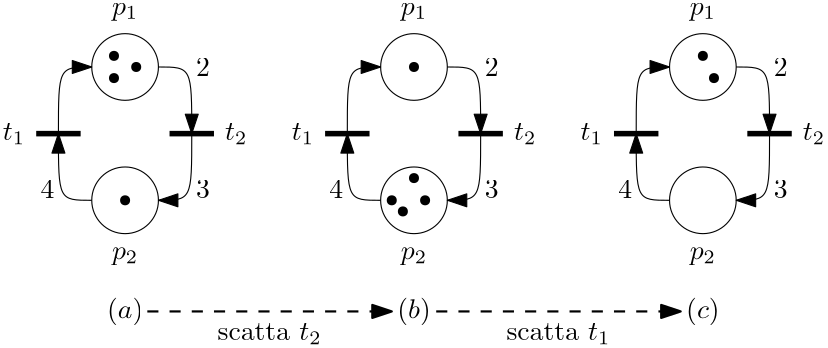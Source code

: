 <?xml version="1.0"?>
<!DOCTYPE ipe SYSTEM "ipe.dtd">
<ipe version="70218" creator="Ipe 7.2.28">
<info created="D:20241210184916" modified="D:20241210185052"/>
<ipestyle name="basic">
<symbol name="arrow/arc(spx)">
<path stroke="sym-stroke" fill="sym-stroke" pen="sym-pen">
0 0 m
-1 0.333 l
-1 -0.333 l
h
</path>
</symbol>
<symbol name="arrow/farc(spx)">
<path stroke="sym-stroke" fill="white" pen="sym-pen">
0 0 m
-1 0.333 l
-1 -0.333 l
h
</path>
</symbol>
<symbol name="arrow/ptarc(spx)">
<path stroke="sym-stroke" fill="sym-stroke" pen="sym-pen">
0 0 m
-1 0.333 l
-0.8 0 l
-1 -0.333 l
h
</path>
</symbol>
<symbol name="arrow/fptarc(spx)">
<path stroke="sym-stroke" fill="white" pen="sym-pen">
0 0 m
-1 0.333 l
-0.8 0 l
-1 -0.333 l
h
</path>
</symbol>
<symbol name="mark/circle(sx)" transformations="translations">
<path fill="sym-stroke">
0.6 0 0 0.6 0 0 e
0.4 0 0 0.4 0 0 e
</path>
</symbol>
<symbol name="mark/disk(sx)" transformations="translations">
<path fill="sym-stroke">
0.6 0 0 0.6 0 0 e
</path>
</symbol>
<symbol name="mark/fdisk(sfx)" transformations="translations">
<group>
<path fill="sym-fill">
0.5 0 0 0.5 0 0 e
</path>
<path fill="sym-stroke" fillrule="eofill">
0.6 0 0 0.6 0 0 e
0.4 0 0 0.4 0 0 e
</path>
</group>
</symbol>
<symbol name="mark/box(sx)" transformations="translations">
<path fill="sym-stroke" fillrule="eofill">
-0.6 -0.6 m
0.6 -0.6 l
0.6 0.6 l
-0.6 0.6 l
h
-0.4 -0.4 m
0.4 -0.4 l
0.4 0.4 l
-0.4 0.4 l
h
</path>
</symbol>
<symbol name="mark/square(sx)" transformations="translations">
<path fill="sym-stroke">
-0.6 -0.6 m
0.6 -0.6 l
0.6 0.6 l
-0.6 0.6 l
h
</path>
</symbol>
<symbol name="mark/fsquare(sfx)" transformations="translations">
<group>
<path fill="sym-fill">
-0.5 -0.5 m
0.5 -0.5 l
0.5 0.5 l
-0.5 0.5 l
h
</path>
<path fill="sym-stroke" fillrule="eofill">
-0.6 -0.6 m
0.6 -0.6 l
0.6 0.6 l
-0.6 0.6 l
h
-0.4 -0.4 m
0.4 -0.4 l
0.4 0.4 l
-0.4 0.4 l
h
</path>
</group>
</symbol>
<symbol name="mark/cross(sx)" transformations="translations">
<group>
<path fill="sym-stroke">
-0.43 -0.57 m
0.57 0.43 l
0.43 0.57 l
-0.57 -0.43 l
h
</path>
<path fill="sym-stroke">
-0.43 0.57 m
0.57 -0.43 l
0.43 -0.57 l
-0.57 0.43 l
h
</path>
</group>
</symbol>
<symbol name="arrow/fnormal(spx)">
<path stroke="sym-stroke" fill="white" pen="sym-pen">
0 0 m
-1 0.333 l
-1 -0.333 l
h
</path>
</symbol>
<symbol name="arrow/pointed(spx)">
<path stroke="sym-stroke" fill="sym-stroke" pen="sym-pen">
0 0 m
-1 0.333 l
-0.8 0 l
-1 -0.333 l
h
</path>
</symbol>
<symbol name="arrow/fpointed(spx)">
<path stroke="sym-stroke" fill="white" pen="sym-pen">
0 0 m
-1 0.333 l
-0.8 0 l
-1 -0.333 l
h
</path>
</symbol>
<symbol name="arrow/linear(spx)">
<path stroke="sym-stroke" pen="sym-pen">
-1 0.333 m
0 0 l
-1 -0.333 l
</path>
</symbol>
<symbol name="arrow/fdouble(spx)">
<path stroke="sym-stroke" fill="white" pen="sym-pen">
0 0 m
-1 0.333 l
-1 -0.333 l
h
-1 0 m
-2 0.333 l
-2 -0.333 l
h
</path>
</symbol>
<symbol name="arrow/double(spx)">
<path stroke="sym-stroke" fill="sym-stroke" pen="sym-pen">
0 0 m
-1 0.333 l
-1 -0.333 l
h
-1 0 m
-2 0.333 l
-2 -0.333 l
h
</path>
</symbol>
<symbol name="arrow/mid-normal(spx)">
<path stroke="sym-stroke" fill="sym-stroke" pen="sym-pen">
0.5 0 m
-0.5 0.333 l
-0.5 -0.333 l
h
</path>
</symbol>
<symbol name="arrow/mid-fnormal(spx)">
<path stroke="sym-stroke" fill="white" pen="sym-pen">
0.5 0 m
-0.5 0.333 l
-0.5 -0.333 l
h
</path>
</symbol>
<symbol name="arrow/mid-pointed(spx)">
<path stroke="sym-stroke" fill="sym-stroke" pen="sym-pen">
0.5 0 m
-0.5 0.333 l
-0.3 0 l
-0.5 -0.333 l
h
</path>
</symbol>
<symbol name="arrow/mid-fpointed(spx)">
<path stroke="sym-stroke" fill="white" pen="sym-pen">
0.5 0 m
-0.5 0.333 l
-0.3 0 l
-0.5 -0.333 l
h
</path>
</symbol>
<symbol name="arrow/mid-double(spx)">
<path stroke="sym-stroke" fill="sym-stroke" pen="sym-pen">
1 0 m
0 0.333 l
0 -0.333 l
h
0 0 m
-1 0.333 l
-1 -0.333 l
h
</path>
</symbol>
<symbol name="arrow/mid-fdouble(spx)">
<path stroke="sym-stroke" fill="white" pen="sym-pen">
1 0 m
0 0.333 l
0 -0.333 l
h
0 0 m
-1 0.333 l
-1 -0.333 l
h
</path>
</symbol>
<anglesize name="22.5 deg" value="22.5"/>
<anglesize name="30 deg" value="30"/>
<anglesize name="45 deg" value="45"/>
<anglesize name="60 deg" value="60"/>
<anglesize name="90 deg" value="90"/>
<arrowsize name="large" value="10"/>
<arrowsize name="small" value="5"/>
<arrowsize name="tiny" value="3"/>
<color name="blue" value="0 0 1"/>
<color name="brown" value="0.647 0.165 0.165"/>
<color name="darkblue" value="0 0 0.545"/>
<color name="darkcyan" value="0 0.545 0.545"/>
<color name="darkgray" value="0.663"/>
<color name="darkgreen" value="0 0.392 0"/>
<color name="darkmagenta" value="0.545 0 0.545"/>
<color name="darkorange" value="1 0.549 0"/>
<color name="darkred" value="0.545 0 0"/>
<color name="gold" value="1 0.843 0"/>
<color name="gray" value="0.745"/>
<color name="green" value="0 1 0"/>
<color name="lightblue" value="0.678 0.847 0.902"/>
<color name="lightcyan" value="0.878 1 1"/>
<color name="lightgray" value="0.827"/>
<color name="lightgreen" value="0.565 0.933 0.565"/>
<color name="lightyellow" value="1 1 0.878"/>
<color name="navy" value="0 0 0.502"/>
<color name="orange" value="1 0.647 0"/>
<color name="pink" value="1 0.753 0.796"/>
<color name="purple" value="0.627 0.125 0.941"/>
<color name="red" value="1 0 0"/>
<color name="seagreen" value="0.18 0.545 0.341"/>
<color name="turquoise" value="0.251 0.878 0.816"/>
<color name="violet" value="0.933 0.51 0.933"/>
<color name="yellow" value="1 1 0"/>
<dashstyle name="dash dot dotted" value="[4 2 1 2 1 2] 0"/>
<dashstyle name="dash dotted" value="[4 2 1 2] 0"/>
<dashstyle name="dashed" value="[4] 0"/>
<dashstyle name="dotted" value="[1 3] 0"/>
<gridsize name="10 pts (~3.5 mm)" value="10"/>
<gridsize name="14 pts (~5 mm)" value="14"/>
<gridsize name="16 pts (~6 mm)" value="16"/>
<gridsize name="20 pts (~7 mm)" value="20"/>
<gridsize name="28 pts (~10 mm)" value="28"/>
<gridsize name="32 pts (~12 mm)" value="32"/>
<gridsize name="4 pts" value="4"/>
<gridsize name="56 pts (~20 mm)" value="56"/>
<gridsize name="8 pts (~3 mm)" value="8"/>
<opacity name="10%" value="0.1"/>
<opacity name="30%" value="0.3"/>
<opacity name="50%" value="0.5"/>
<opacity name="75%" value="0.75"/>
<pen name="fat" value="1.2"/>
<pen name="heavier" value="0.8"/>
<pen name="ultrafat" value="2"/>
<symbolsize name="large" value="5"/>
<symbolsize name="small" value="2"/>
<symbolsize name="tiny" value="1.1"/>
<textsize name="Huge" value="\Huge"/>
<textsize name="LARGE" value="\LARGE"/>
<textsize name="Large" value="\Large"/>
<textsize name="footnote" value="\footnotesize"/>
<textsize name="huge" value="\huge"/>
<textsize name="large" value="\large"/>
<textsize name="script" value="\scriptsize"/>
<textsize name="small" value="\small"/>
<textsize name="tiny" value="\tiny"/>
<textstyle name="center" begin="\begin{center}" end="\end{center}"/>
<textstyle name="item" begin="\begin{itemize}\item{}" end="\end{itemize}"/>
<textstyle name="itemize" begin="\begin{itemize}" end="\end{itemize}"/>
<tiling name="falling" angle="-60" step="4" width="1"/>
<tiling name="rising" angle="30" step="4" width="1"/>
</ipestyle>
<page>
<layer name="alpha"/>
<view layers="alpha" active="alpha"/>
<path layer="alpha" stroke="black">
12 0 0 12 136 712 e
</path>
<path matrix="1 0 0 1 0 -48" stroke="black">
12 0 0 12 136 712 e
</path>
<path stroke="black" pen="ultrafat">
104 688 m
120 688 l
</path>
<path matrix="1 0 0 1 48 0" stroke="black" pen="ultrafat">
104 688 m
120 688 l
</path>
<path stroke="black" arrow="normal/normal">
124 664 m
112 664
112 664
112 688 c
</path>
<path stroke="black" arrow="normal/normal">
112 688 m
112 712
112 712
124 712 c
</path>
<path stroke="black" arrow="normal/normal">
148 712 m
160 712
160 712
160 688 c
</path>
<path stroke="black" arrow="normal/normal">
160 688 m
160 664
160 664
148 664 c
</path>
<text transformations="translations" pos="136 732" stroke="black" type="label" width="9.482" height="4.297" depth="1.93" halign="center" valign="center" style="math">p_1</text>
<text matrix="1 0 0 1 0 -88" transformations="translations" pos="136 732" stroke="black" type="label" width="9.482" height="4.297" depth="1.93" halign="center" valign="center" style="math">p_2</text>
<text matrix="1 0 0 1 -40 -44" transformations="translations" pos="136 732" stroke="black" type="label" width="8.067" height="6.132" depth="1.49" halign="center" valign="center" style="math">t_1</text>
<text matrix="1 0 0 1 40 -44" transformations="translations" pos="136 732" stroke="black" type="label" width="8.067" height="6.132" depth="1.49" halign="center" valign="center" style="math">t_2</text>
<text matrix="1 0 0 1 28 -20" transformations="translations" pos="136 732" stroke="black" type="label" width="4.981" height="6.42" depth="0" halign="center" valign="center" style="math">2</text>
<text matrix="1 0 0 1 28 -64" transformations="translations" pos="136 732" stroke="black" type="label" width="4.981" height="6.42" depth="0" halign="center" valign="center" style="math">3</text>
<text matrix="1 0 0 1 -28 -64" transformations="translations" pos="136 732" stroke="black" type="label" width="4.981" height="6.42" depth="0" halign="center" valign="center" style="math">4</text>
<text matrix="1 0 0 1 0 -108" transformations="translations" pos="136 732" stroke="black" type="label" width="13.015" height="7.473" depth="2.49" halign="center" valign="center" style="math">(a)</text>
<path matrix="1 0 0 1 104 0" stroke="black">
12 0 0 12 136 712 e
</path>
<path matrix="1 0 0 1 104 -48" stroke="black">
12 0 0 12 136 712 e
</path>
<path matrix="1 0 0 1 104 0" stroke="black" pen="ultrafat">
104 688 m
120 688 l
</path>
<path matrix="1 0 0 1 152 0" stroke="black" pen="ultrafat">
104 688 m
120 688 l
</path>
<path matrix="1 0 0 1 104 0" stroke="black" arrow="normal/normal">
124 664 m
112 664
112 664
112 688 c
</path>
<path matrix="1 0 0 1 104 0" stroke="black" arrow="normal/normal">
112 688 m
112 712
112 712
124 712 c
</path>
<path matrix="1 0 0 1 104 0" stroke="black" arrow="normal/normal">
148 712 m
160 712
160 712
160 688 c
</path>
<path matrix="1 0 0 1 104 0" stroke="black" arrow="normal/normal">
160 688 m
160 664
160 664
148 664 c
</path>
<text matrix="1 0 0 1 104 0" transformations="translations" pos="136 732" stroke="black" type="label" width="9.482" height="4.297" depth="1.93" halign="center" valign="center" style="math">p_1</text>
<text matrix="1 0 0 1 104 -88" transformations="translations" pos="136 732" stroke="black" type="label" width="9.482" height="4.297" depth="1.93" halign="center" valign="center" style="math">p_2</text>
<text matrix="1 0 0 1 64 -44" transformations="translations" pos="136 732" stroke="black" type="label" width="8.067" height="6.132" depth="1.49" halign="center" valign="center" style="math">t_1</text>
<text matrix="1 0 0 1 144 -44" transformations="translations" pos="136 732" stroke="black" type="label" width="8.067" height="6.132" depth="1.49" halign="center" valign="center" style="math">t_2</text>
<text matrix="1 0 0 1 132 -20" transformations="translations" pos="136 732" stroke="black" type="label" width="4.981" height="6.42" depth="0" halign="center" valign="center" style="math">2</text>
<text matrix="1 0 0 1 132 -64" transformations="translations" pos="136 732" stroke="black" type="label" width="4.981" height="6.42" depth="0" halign="center" valign="center" style="math">3</text>
<text matrix="1 0 0 1 76 -64" transformations="translations" pos="136 732" stroke="black" type="label" width="4.981" height="6.42" depth="0" halign="center" valign="center" style="math">4</text>
<text matrix="1 0 0 1 104 -108" transformations="translations" pos="136 732" stroke="black" type="label" width="12.024" height="7.473" depth="2.49" halign="center" valign="center" style="math">(b)</text>
<path stroke="black" dash="dashed" pen="heavier" arrow="normal/normal">
144 624 m
232 624 l
</path>
<text matrix="1 0 0 1 52 -116" transformations="translations" pos="136 732" stroke="black" type="label" width="37.457" height="6.132" depth="1.49" halign="center" valign="center">scatta $t_2$</text>
<path matrix="1 0 0 1 208 0" stroke="black">
12 0 0 12 136 712 e
</path>
<path matrix="1 0 0 1 208 -48" stroke="black">
12 0 0 12 136 712 e
</path>
<path matrix="1 0 0 1 208 0" stroke="black" pen="ultrafat">
104 688 m
120 688 l
</path>
<path matrix="1 0 0 1 256 0" stroke="black" pen="ultrafat">
104 688 m
120 688 l
</path>
<path matrix="1 0 0 1 208 0" stroke="black" arrow="normal/normal">
124 664 m
112 664
112 664
112 688 c
</path>
<path matrix="1 0 0 1 208 0" stroke="black" arrow="normal/normal">
112 688 m
112 712
112 712
124 712 c
</path>
<path matrix="1 0 0 1 208 0" stroke="black" arrow="normal/normal">
148 712 m
160 712
160 712
160 688 c
</path>
<path matrix="1 0 0 1 208 0" stroke="black" arrow="normal/normal">
160 688 m
160 664
160 664
148 664 c
</path>
<text matrix="1 0 0 1 208 0" transformations="translations" pos="136 732" stroke="black" type="label" width="9.482" height="4.297" depth="1.93" halign="center" valign="center" style="math">p_1</text>
<text matrix="1 0 0 1 208 -88" transformations="translations" pos="136 732" stroke="black" type="label" width="9.482" height="4.297" depth="1.93" halign="center" valign="center" style="math">p_2</text>
<text matrix="1 0 0 1 168 -44" transformations="translations" pos="136 732" stroke="black" type="label" width="8.067" height="6.132" depth="1.49" halign="center" valign="center" style="math">t_1</text>
<text matrix="1 0 0 1 248 -44" transformations="translations" pos="136 732" stroke="black" type="label" width="8.067" height="6.132" depth="1.49" halign="center" valign="center" style="math">t_2</text>
<text matrix="1 0 0 1 236 -20" transformations="translations" pos="136 732" stroke="black" type="label" width="4.981" height="6.42" depth="0" halign="center" valign="center" style="math">2</text>
<text matrix="1 0 0 1 236 -64" transformations="translations" pos="136 732" stroke="black" type="label" width="4.981" height="6.42" depth="0" halign="center" valign="center" style="math">3</text>
<text matrix="1 0 0 1 180 -64" transformations="translations" pos="136 732" stroke="black" type="label" width="4.981" height="6.42" depth="0" halign="center" valign="center" style="math">4</text>
<text matrix="1 0 0 1 208 -108" transformations="translations" pos="136 732" stroke="black" type="label" width="12.06" height="7.473" depth="2.49" halign="center" valign="center" style="math">(c)</text>
<path matrix="1 0 0 1 104 0" stroke="black" dash="dashed" pen="heavier" arrow="normal/normal">
144 624 m
232 624 l
</path>
<text matrix="1 0 0 1 156 -116" transformations="translations" pos="136 732" stroke="black" type="label" width="37.457" height="6.132" depth="1.49" halign="center" valign="center">scatta $t_1$</text>
<use name="mark/disk(sx)" pos="132 716" size="normal" stroke="black"/>
<use name="mark/disk(sx)" pos="132 708" size="normal" stroke="black"/>
<use name="mark/disk(sx)" pos="140 712" size="normal" stroke="black"/>
<use name="mark/disk(sx)" pos="136 664" size="normal" stroke="black"/>
<use name="mark/disk(sx)" pos="240 672" size="normal" stroke="black"/>
<use name="mark/disk(sx)" pos="232 664" size="normal" stroke="black"/>
<use name="mark/disk(sx)" pos="236 660" size="normal" stroke="black"/>
<use name="mark/disk(sx)" pos="244 664" size="normal" stroke="black"/>
<use name="mark/disk(sx)" pos="240 712" size="normal" stroke="black"/>
<use name="mark/disk(sx)" pos="344 716" size="normal" stroke="black"/>
<use name="mark/disk(sx)" pos="348 708" size="normal" stroke="black"/>
</page>
</ipe>
